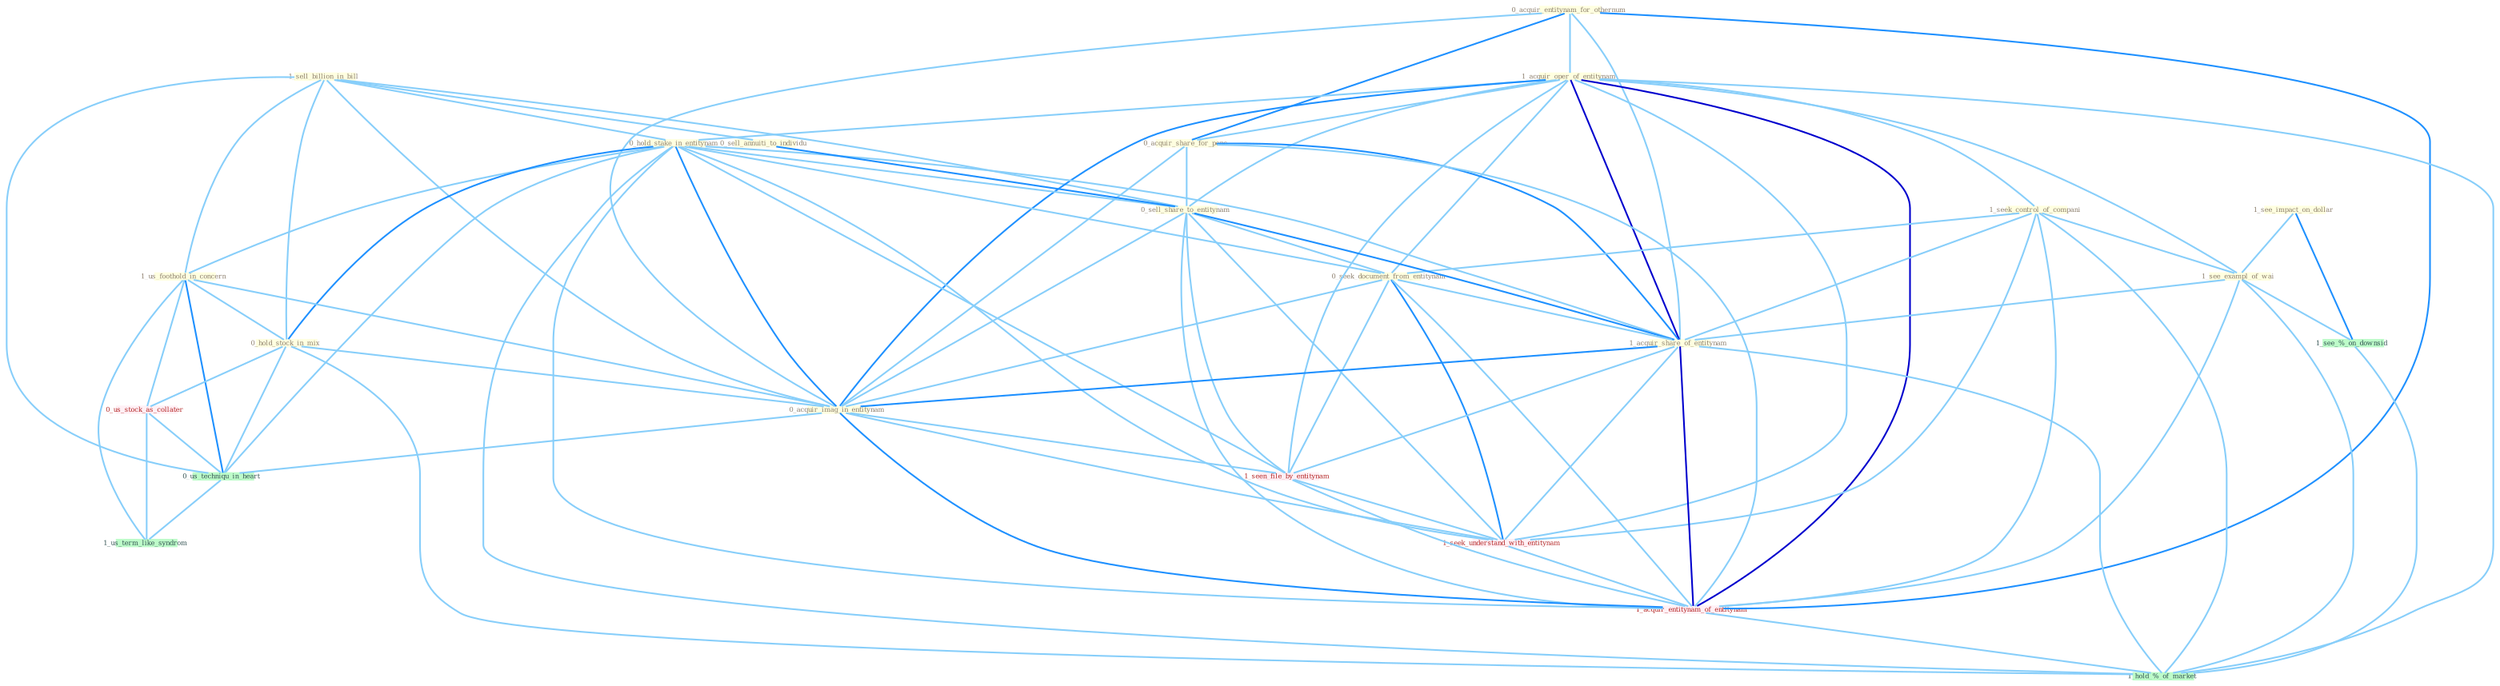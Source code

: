 Graph G{ 
    node
    [shape=polygon,style=filled,width=.5,height=.06,color="#BDFCC9",fixedsize=true,fontsize=4,
    fontcolor="#2f4f4f"];
    {node
    [color="#ffffe0", fontcolor="#8b7d6b"] "1_sell_billion_in_bill " "0_acquir_entitynam_for_othernum " "1_acquir_oper_of_entitynam " "1_see_impact_on_dollar " "0_hold_stake_in_entitynam " "0_acquir_share_for_penc " "0_sell_annuiti_to_individu " "1_us_foothold_in_concern " "1_seek_control_of_compani " "0_sell_share_to_entitynam " "1_see_exampl_of_wai " "0_seek_document_from_entitynam " "0_hold_stock_in_mix " "1_acquir_share_of_entitynam " "0_acquir_imag_in_entitynam "}
{node [color="#fff0f5", fontcolor="#b22222"] "1_seen_file_by_entitynam " "0_us_stock_as_collater " "1_seek_understand_with_entitynam " "1_acquir_entitynam_of_entitynam "}
edge [color="#B0E2FF"];

	"1_sell_billion_in_bill " -- "0_hold_stake_in_entitynam " [w="1", color="#87cefa" ];
	"1_sell_billion_in_bill " -- "0_sell_annuiti_to_individu " [w="1", color="#87cefa" ];
	"1_sell_billion_in_bill " -- "1_us_foothold_in_concern " [w="1", color="#87cefa" ];
	"1_sell_billion_in_bill " -- "0_sell_share_to_entitynam " [w="1", color="#87cefa" ];
	"1_sell_billion_in_bill " -- "0_hold_stock_in_mix " [w="1", color="#87cefa" ];
	"1_sell_billion_in_bill " -- "0_acquir_imag_in_entitynam " [w="1", color="#87cefa" ];
	"1_sell_billion_in_bill " -- "0_us_techniqu_in_heart " [w="1", color="#87cefa" ];
	"0_acquir_entitynam_for_othernum " -- "1_acquir_oper_of_entitynam " [w="1", color="#87cefa" ];
	"0_acquir_entitynam_for_othernum " -- "0_acquir_share_for_penc " [w="2", color="#1e90ff" , len=0.8];
	"0_acquir_entitynam_for_othernum " -- "1_acquir_share_of_entitynam " [w="1", color="#87cefa" ];
	"0_acquir_entitynam_for_othernum " -- "0_acquir_imag_in_entitynam " [w="1", color="#87cefa" ];
	"0_acquir_entitynam_for_othernum " -- "1_acquir_entitynam_of_entitynam " [w="2", color="#1e90ff" , len=0.8];
	"1_acquir_oper_of_entitynam " -- "0_hold_stake_in_entitynam " [w="1", color="#87cefa" ];
	"1_acquir_oper_of_entitynam " -- "0_acquir_share_for_penc " [w="1", color="#87cefa" ];
	"1_acquir_oper_of_entitynam " -- "1_seek_control_of_compani " [w="1", color="#87cefa" ];
	"1_acquir_oper_of_entitynam " -- "0_sell_share_to_entitynam " [w="1", color="#87cefa" ];
	"1_acquir_oper_of_entitynam " -- "1_see_exampl_of_wai " [w="1", color="#87cefa" ];
	"1_acquir_oper_of_entitynam " -- "0_seek_document_from_entitynam " [w="1", color="#87cefa" ];
	"1_acquir_oper_of_entitynam " -- "1_acquir_share_of_entitynam " [w="3", color="#0000cd" , len=0.6];
	"1_acquir_oper_of_entitynam " -- "0_acquir_imag_in_entitynam " [w="2", color="#1e90ff" , len=0.8];
	"1_acquir_oper_of_entitynam " -- "1_seen_file_by_entitynam " [w="1", color="#87cefa" ];
	"1_acquir_oper_of_entitynam " -- "1_seek_understand_with_entitynam " [w="1", color="#87cefa" ];
	"1_acquir_oper_of_entitynam " -- "1_acquir_entitynam_of_entitynam " [w="3", color="#0000cd" , len=0.6];
	"1_acquir_oper_of_entitynam " -- "1_hold_%_of_market " [w="1", color="#87cefa" ];
	"1_see_impact_on_dollar " -- "1_see_exampl_of_wai " [w="1", color="#87cefa" ];
	"1_see_impact_on_dollar " -- "1_see_%_on_downsid " [w="2", color="#1e90ff" , len=0.8];
	"0_hold_stake_in_entitynam " -- "1_us_foothold_in_concern " [w="1", color="#87cefa" ];
	"0_hold_stake_in_entitynam " -- "0_sell_share_to_entitynam " [w="1", color="#87cefa" ];
	"0_hold_stake_in_entitynam " -- "0_seek_document_from_entitynam " [w="1", color="#87cefa" ];
	"0_hold_stake_in_entitynam " -- "0_hold_stock_in_mix " [w="2", color="#1e90ff" , len=0.8];
	"0_hold_stake_in_entitynam " -- "1_acquir_share_of_entitynam " [w="1", color="#87cefa" ];
	"0_hold_stake_in_entitynam " -- "0_acquir_imag_in_entitynam " [w="2", color="#1e90ff" , len=0.8];
	"0_hold_stake_in_entitynam " -- "1_seen_file_by_entitynam " [w="1", color="#87cefa" ];
	"0_hold_stake_in_entitynam " -- "1_seek_understand_with_entitynam " [w="1", color="#87cefa" ];
	"0_hold_stake_in_entitynam " -- "1_acquir_entitynam_of_entitynam " [w="1", color="#87cefa" ];
	"0_hold_stake_in_entitynam " -- "0_us_techniqu_in_heart " [w="1", color="#87cefa" ];
	"0_hold_stake_in_entitynam " -- "1_hold_%_of_market " [w="1", color="#87cefa" ];
	"0_acquir_share_for_penc " -- "0_sell_share_to_entitynam " [w="1", color="#87cefa" ];
	"0_acquir_share_for_penc " -- "1_acquir_share_of_entitynam " [w="2", color="#1e90ff" , len=0.8];
	"0_acquir_share_for_penc " -- "0_acquir_imag_in_entitynam " [w="1", color="#87cefa" ];
	"0_acquir_share_for_penc " -- "1_acquir_entitynam_of_entitynam " [w="1", color="#87cefa" ];
	"0_sell_annuiti_to_individu " -- "0_sell_share_to_entitynam " [w="2", color="#1e90ff" , len=0.8];
	"1_us_foothold_in_concern " -- "0_hold_stock_in_mix " [w="1", color="#87cefa" ];
	"1_us_foothold_in_concern " -- "0_acquir_imag_in_entitynam " [w="1", color="#87cefa" ];
	"1_us_foothold_in_concern " -- "0_us_stock_as_collater " [w="1", color="#87cefa" ];
	"1_us_foothold_in_concern " -- "0_us_techniqu_in_heart " [w="2", color="#1e90ff" , len=0.8];
	"1_us_foothold_in_concern " -- "1_us_term_like_syndrom " [w="1", color="#87cefa" ];
	"1_seek_control_of_compani " -- "1_see_exampl_of_wai " [w="1", color="#87cefa" ];
	"1_seek_control_of_compani " -- "0_seek_document_from_entitynam " [w="1", color="#87cefa" ];
	"1_seek_control_of_compani " -- "1_acquir_share_of_entitynam " [w="1", color="#87cefa" ];
	"1_seek_control_of_compani " -- "1_seek_understand_with_entitynam " [w="1", color="#87cefa" ];
	"1_seek_control_of_compani " -- "1_acquir_entitynam_of_entitynam " [w="1", color="#87cefa" ];
	"1_seek_control_of_compani " -- "1_hold_%_of_market " [w="1", color="#87cefa" ];
	"0_sell_share_to_entitynam " -- "0_seek_document_from_entitynam " [w="1", color="#87cefa" ];
	"0_sell_share_to_entitynam " -- "1_acquir_share_of_entitynam " [w="2", color="#1e90ff" , len=0.8];
	"0_sell_share_to_entitynam " -- "0_acquir_imag_in_entitynam " [w="1", color="#87cefa" ];
	"0_sell_share_to_entitynam " -- "1_seen_file_by_entitynam " [w="1", color="#87cefa" ];
	"0_sell_share_to_entitynam " -- "1_seek_understand_with_entitynam " [w="1", color="#87cefa" ];
	"0_sell_share_to_entitynam " -- "1_acquir_entitynam_of_entitynam " [w="1", color="#87cefa" ];
	"1_see_exampl_of_wai " -- "1_acquir_share_of_entitynam " [w="1", color="#87cefa" ];
	"1_see_exampl_of_wai " -- "1_acquir_entitynam_of_entitynam " [w="1", color="#87cefa" ];
	"1_see_exampl_of_wai " -- "1_see_%_on_downsid " [w="1", color="#87cefa" ];
	"1_see_exampl_of_wai " -- "1_hold_%_of_market " [w="1", color="#87cefa" ];
	"0_seek_document_from_entitynam " -- "1_acquir_share_of_entitynam " [w="1", color="#87cefa" ];
	"0_seek_document_from_entitynam " -- "0_acquir_imag_in_entitynam " [w="1", color="#87cefa" ];
	"0_seek_document_from_entitynam " -- "1_seen_file_by_entitynam " [w="1", color="#87cefa" ];
	"0_seek_document_from_entitynam " -- "1_seek_understand_with_entitynam " [w="2", color="#1e90ff" , len=0.8];
	"0_seek_document_from_entitynam " -- "1_acquir_entitynam_of_entitynam " [w="1", color="#87cefa" ];
	"0_hold_stock_in_mix " -- "0_acquir_imag_in_entitynam " [w="1", color="#87cefa" ];
	"0_hold_stock_in_mix " -- "0_us_stock_as_collater " [w="1", color="#87cefa" ];
	"0_hold_stock_in_mix " -- "0_us_techniqu_in_heart " [w="1", color="#87cefa" ];
	"0_hold_stock_in_mix " -- "1_hold_%_of_market " [w="1", color="#87cefa" ];
	"1_acquir_share_of_entitynam " -- "0_acquir_imag_in_entitynam " [w="2", color="#1e90ff" , len=0.8];
	"1_acquir_share_of_entitynam " -- "1_seen_file_by_entitynam " [w="1", color="#87cefa" ];
	"1_acquir_share_of_entitynam " -- "1_seek_understand_with_entitynam " [w="1", color="#87cefa" ];
	"1_acquir_share_of_entitynam " -- "1_acquir_entitynam_of_entitynam " [w="3", color="#0000cd" , len=0.6];
	"1_acquir_share_of_entitynam " -- "1_hold_%_of_market " [w="1", color="#87cefa" ];
	"0_acquir_imag_in_entitynam " -- "1_seen_file_by_entitynam " [w="1", color="#87cefa" ];
	"0_acquir_imag_in_entitynam " -- "1_seek_understand_with_entitynam " [w="1", color="#87cefa" ];
	"0_acquir_imag_in_entitynam " -- "1_acquir_entitynam_of_entitynam " [w="2", color="#1e90ff" , len=0.8];
	"0_acquir_imag_in_entitynam " -- "0_us_techniqu_in_heart " [w="1", color="#87cefa" ];
	"1_seen_file_by_entitynam " -- "1_seek_understand_with_entitynam " [w="1", color="#87cefa" ];
	"1_seen_file_by_entitynam " -- "1_acquir_entitynam_of_entitynam " [w="1", color="#87cefa" ];
	"0_us_stock_as_collater " -- "0_us_techniqu_in_heart " [w="1", color="#87cefa" ];
	"0_us_stock_as_collater " -- "1_us_term_like_syndrom " [w="1", color="#87cefa" ];
	"1_seek_understand_with_entitynam " -- "1_acquir_entitynam_of_entitynam " [w="1", color="#87cefa" ];
	"1_acquir_entitynam_of_entitynam " -- "1_hold_%_of_market " [w="1", color="#87cefa" ];
	"0_us_techniqu_in_heart " -- "1_us_term_like_syndrom " [w="1", color="#87cefa" ];
	"1_see_%_on_downsid " -- "1_hold_%_of_market " [w="1", color="#87cefa" ];
}